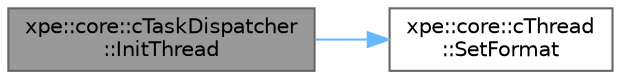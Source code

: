 digraph "xpe::core::cTaskDispatcher::InitThread"
{
 // LATEX_PDF_SIZE
  bgcolor="transparent";
  edge [fontname=Helvetica,fontsize=10,labelfontname=Helvetica,labelfontsize=10];
  node [fontname=Helvetica,fontsize=10,shape=box,height=0.2,width=0.4];
  rankdir="LR";
  Node1 [id="Node000001",label="xpe::core::cTaskDispatcher\l::InitThread",height=0.2,width=0.4,color="gray40", fillcolor="grey60", style="filled", fontcolor="black",tooltip=" "];
  Node1 -> Node2 [id="edge1_Node000001_Node000002",color="steelblue1",style="solid",tooltip=" "];
  Node2 [id="Node000002",label="xpe::core::cThread\l::SetFormat",height=0.2,width=0.4,color="grey40", fillcolor="white", style="filled",URL="$classxpe_1_1core_1_1c_thread.html#a2c4f38b61459c9d0cf5246ee5ad072de",tooltip=" "];
}
